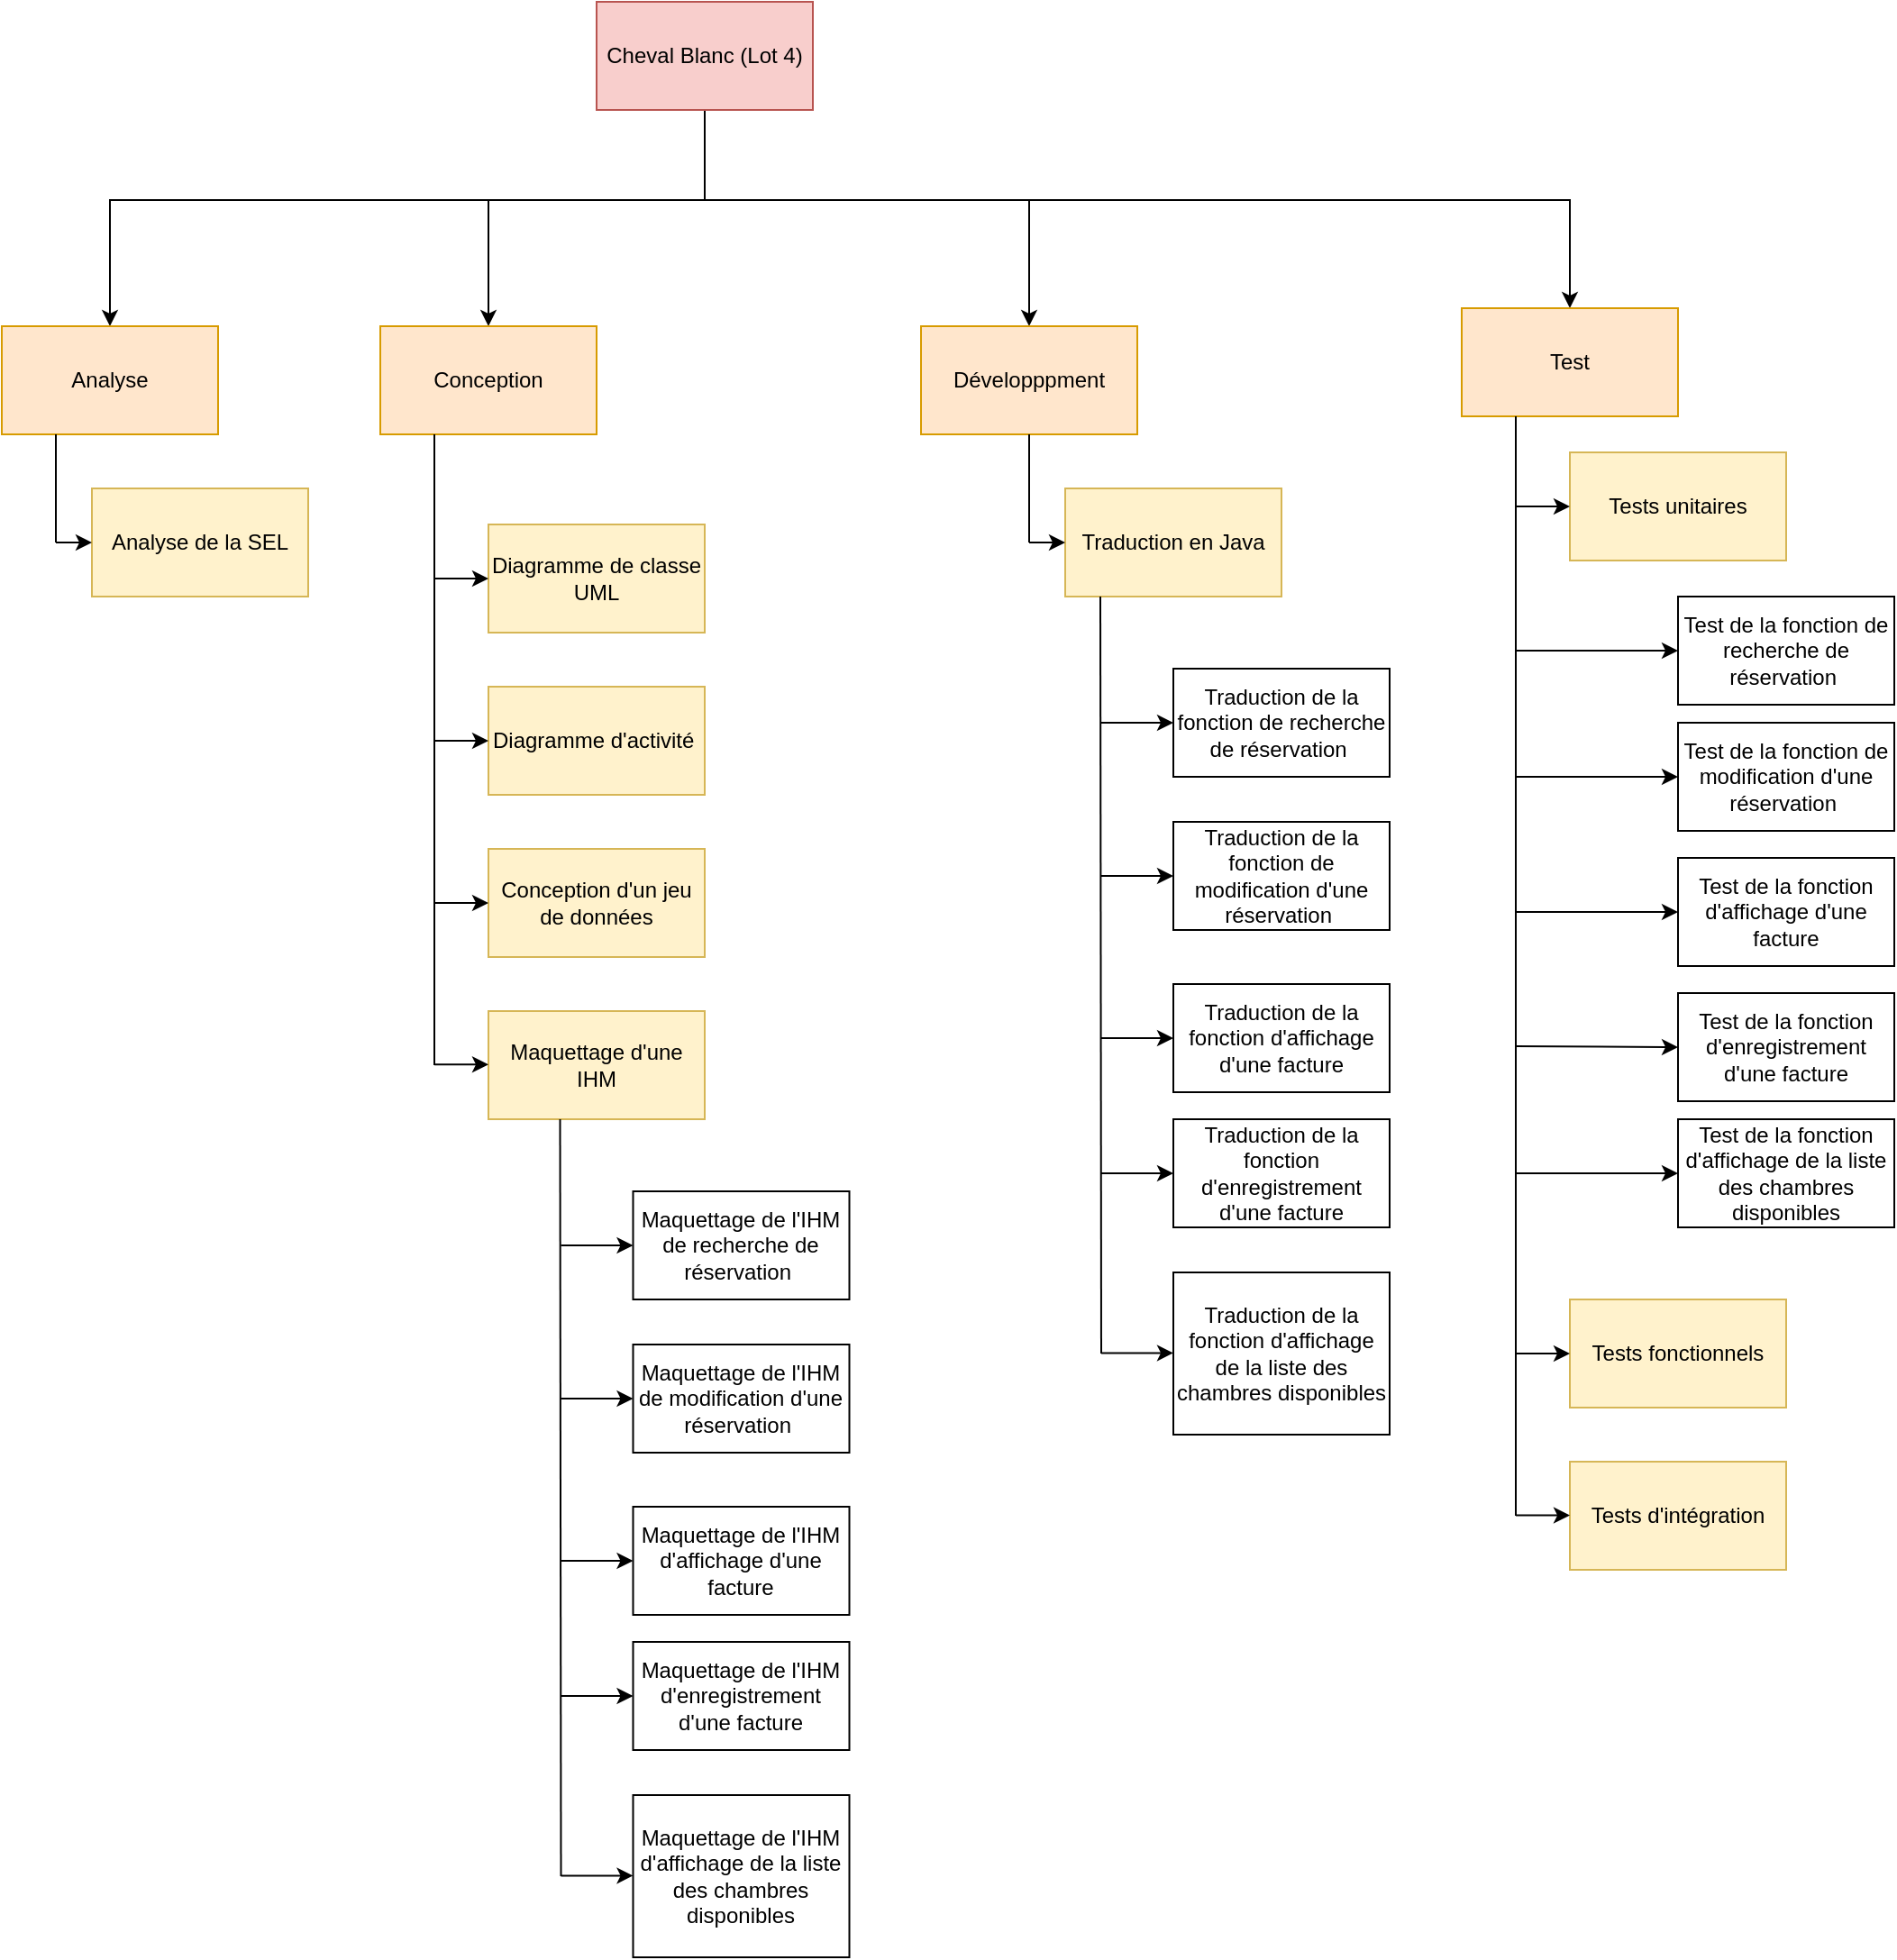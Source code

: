 <mxfile version="21.3.3" type="google">
  <diagram id="prtHgNgQTEPvFCAcTncT" name="Page-1">
    <mxGraphModel grid="1" page="1" gridSize="10" guides="1" tooltips="1" connect="1" arrows="1" fold="1" pageScale="1" pageWidth="4681" pageHeight="3300" math="0" shadow="0">
      <root>
        <mxCell id="0" />
        <mxCell id="1" parent="0" />
        <mxCell id="Zkujkbhn6-2JXxCw6m2m-19" style="edgeStyle=orthogonalEdgeStyle;rounded=0;orthogonalLoop=1;jettySize=auto;html=1;entryX=0.5;entryY=0;entryDx=0;entryDy=0;" edge="1" parent="1" source="Zkujkbhn6-2JXxCw6m2m-5" target="Zkujkbhn6-2JXxCw6m2m-8">
          <mxGeometry relative="1" as="geometry">
            <Array as="points">
              <mxPoint x="440" y="140" />
              <mxPoint x="920" y="140" />
            </Array>
          </mxGeometry>
        </mxCell>
        <mxCell id="Zkujkbhn6-2JXxCw6m2m-20" style="edgeStyle=orthogonalEdgeStyle;rounded=0;orthogonalLoop=1;jettySize=auto;html=1;entryX=0.5;entryY=0;entryDx=0;entryDy=0;" edge="1" parent="1" source="Zkujkbhn6-2JXxCw6m2m-5" target="Zkujkbhn6-2JXxCw6m2m-10">
          <mxGeometry relative="1" as="geometry">
            <Array as="points">
              <mxPoint x="440" y="140" />
              <mxPoint x="110" y="140" />
            </Array>
          </mxGeometry>
        </mxCell>
        <mxCell id="Zkujkbhn6-2JXxCw6m2m-21" style="edgeStyle=orthogonalEdgeStyle;rounded=0;orthogonalLoop=1;jettySize=auto;html=1;" edge="1" parent="1" source="Zkujkbhn6-2JXxCw6m2m-5" target="Zkujkbhn6-2JXxCw6m2m-6">
          <mxGeometry relative="1" as="geometry">
            <Array as="points">
              <mxPoint x="440" y="140" />
              <mxPoint x="320" y="140" />
            </Array>
          </mxGeometry>
        </mxCell>
        <mxCell id="Zkujkbhn6-2JXxCw6m2m-23" style="edgeStyle=orthogonalEdgeStyle;rounded=0;orthogonalLoop=1;jettySize=auto;html=1;entryX=0.5;entryY=0;entryDx=0;entryDy=0;" edge="1" parent="1" source="Zkujkbhn6-2JXxCw6m2m-5" target="Zkujkbhn6-2JXxCw6m2m-7">
          <mxGeometry relative="1" as="geometry">
            <Array as="points">
              <mxPoint x="440" y="140" />
              <mxPoint x="620" y="140" />
            </Array>
          </mxGeometry>
        </mxCell>
        <mxCell id="Zkujkbhn6-2JXxCw6m2m-5" value="Cheval Blanc (Lot 4)" style="rounded=0;whiteSpace=wrap;html=1;fillColor=#f8cecc;strokeColor=#b85450;" vertex="1" parent="1">
          <mxGeometry x="380" y="30" width="120" height="60" as="geometry" />
        </mxCell>
        <mxCell id="Zkujkbhn6-2JXxCw6m2m-6" value="Conception" style="rounded=0;whiteSpace=wrap;html=1;fillColor=#ffe6cc;strokeColor=#d79b00;" vertex="1" parent="1">
          <mxGeometry x="260" y="210" width="120" height="60" as="geometry" />
        </mxCell>
        <mxCell id="Zkujkbhn6-2JXxCw6m2m-7" value="Développpment" style="rounded=0;whiteSpace=wrap;html=1;fillColor=#ffe6cc;strokeColor=#d79b00;" vertex="1" parent="1">
          <mxGeometry x="560" y="210" width="120" height="60" as="geometry" />
        </mxCell>
        <mxCell id="Zkujkbhn6-2JXxCw6m2m-8" value="Test" style="rounded=0;whiteSpace=wrap;html=1;fillColor=#ffe6cc;strokeColor=#d79b00;" vertex="1" parent="1">
          <mxGeometry x="860" y="200" width="120" height="60" as="geometry" />
        </mxCell>
        <mxCell id="Zkujkbhn6-2JXxCw6m2m-10" value="Analyse" style="rounded=0;whiteSpace=wrap;html=1;fillColor=#ffe6cc;strokeColor=#d79b00;" vertex="1" parent="1">
          <mxGeometry x="50" y="210" width="120" height="60" as="geometry" />
        </mxCell>
        <mxCell id="mernTJKiMxwhh8ZJn1N3-9" value="Diagramme de classe UML" style="rounded=0;whiteSpace=wrap;html=1;fillColor=#fff2cc;strokeColor=#d6b656;" vertex="1" parent="1">
          <mxGeometry x="320" y="320" width="120" height="60" as="geometry" />
        </mxCell>
        <mxCell id="mernTJKiMxwhh8ZJn1N3-10" value="Diagramme d&#39;activité&amp;nbsp;" style="rounded=0;whiteSpace=wrap;html=1;fillColor=#fff2cc;strokeColor=#d6b656;" vertex="1" parent="1">
          <mxGeometry x="320" y="410" width="120" height="60" as="geometry" />
        </mxCell>
        <mxCell id="mernTJKiMxwhh8ZJn1N3-11" value="Traduction en Java" style="rounded=0;whiteSpace=wrap;html=1;fillColor=#fff2cc;strokeColor=#d6b656;" vertex="1" parent="1">
          <mxGeometry x="640" y="300" width="120" height="60" as="geometry" />
        </mxCell>
        <mxCell id="mernTJKiMxwhh8ZJn1N3-13" value="Tests unitaires" style="rounded=0;whiteSpace=wrap;html=1;fillColor=#fff2cc;strokeColor=#d6b656;" vertex="1" parent="1">
          <mxGeometry x="920" y="280" width="120" height="60" as="geometry" />
        </mxCell>
        <mxCell id="mernTJKiMxwhh8ZJn1N3-14" value="Tests fonctionnels" style="rounded=0;whiteSpace=wrap;html=1;fillColor=#fff2cc;strokeColor=#d6b656;" vertex="1" parent="1">
          <mxGeometry x="920" y="750" width="120" height="60" as="geometry" />
        </mxCell>
        <mxCell id="mernTJKiMxwhh8ZJn1N3-16" value="Analyse de la SEL" style="rounded=0;whiteSpace=wrap;html=1;fillColor=#fff2cc;strokeColor=#d6b656;" vertex="1" parent="1">
          <mxGeometry x="100" y="300" width="120" height="60" as="geometry" />
        </mxCell>
        <mxCell id="mernTJKiMxwhh8ZJn1N3-18" value="Traduction de la fonction de recherche de réservation&amp;nbsp;" style="rounded=0;whiteSpace=wrap;html=1;" vertex="1" parent="1">
          <mxGeometry x="700" y="400" width="120" height="60" as="geometry" />
        </mxCell>
        <mxCell id="mernTJKiMxwhh8ZJn1N3-19" value="Traduction de la fonction de modification d&#39;une réservation&amp;nbsp;" style="rounded=0;whiteSpace=wrap;html=1;" vertex="1" parent="1">
          <mxGeometry x="700" y="485" width="120" height="60" as="geometry" />
        </mxCell>
        <mxCell id="mernTJKiMxwhh8ZJn1N3-20" value="Traduction de la fonction d&#39;affichage d&#39;une facture" style="rounded=0;whiteSpace=wrap;html=1;" vertex="1" parent="1">
          <mxGeometry x="700" y="575" width="120" height="60" as="geometry" />
        </mxCell>
        <mxCell id="mernTJKiMxwhh8ZJn1N3-21" value="Traduction de la fonction d&#39;enregistrement d&#39;une facture" style="rounded=0;whiteSpace=wrap;html=1;" vertex="1" parent="1">
          <mxGeometry x="700" y="650" width="120" height="60" as="geometry" />
        </mxCell>
        <mxCell id="mernTJKiMxwhh8ZJn1N3-22" value="Traduction de la fonction d&#39;affichage de la liste des chambres disponibles" style="rounded=0;whiteSpace=wrap;html=1;" vertex="1" parent="1">
          <mxGeometry x="700" y="735" width="120" height="90" as="geometry" />
        </mxCell>
        <mxCell id="mernTJKiMxwhh8ZJn1N3-23" value="Test de la fonction de recherche de réservation&amp;nbsp;" style="rounded=0;whiteSpace=wrap;html=1;" vertex="1" parent="1">
          <mxGeometry x="980" y="360" width="120" height="60" as="geometry" />
        </mxCell>
        <mxCell id="mernTJKiMxwhh8ZJn1N3-24" value="Test de la fonction de modification d&#39;une réservation&amp;nbsp;" style="rounded=0;whiteSpace=wrap;html=1;" vertex="1" parent="1">
          <mxGeometry x="980" y="430" width="120" height="60" as="geometry" />
        </mxCell>
        <mxCell id="mernTJKiMxwhh8ZJn1N3-25" value="Test&amp;nbsp;de la fonction d&#39;affichage d&#39;une facture" style="rounded=0;whiteSpace=wrap;html=1;" vertex="1" parent="1">
          <mxGeometry x="980" y="505" width="120" height="60" as="geometry" />
        </mxCell>
        <mxCell id="mernTJKiMxwhh8ZJn1N3-26" value="Test&amp;nbsp;de la fonction d&#39;enregistrement d&#39;une facture" style="rounded=0;whiteSpace=wrap;html=1;" vertex="1" parent="1">
          <mxGeometry x="980" y="580" width="120" height="60" as="geometry" />
        </mxCell>
        <mxCell id="mernTJKiMxwhh8ZJn1N3-27" value="Test&amp;nbsp;de la fonction d&#39;affichage de la liste des chambres disponibles" style="rounded=0;whiteSpace=wrap;html=1;" vertex="1" parent="1">
          <mxGeometry x="980" y="650" width="120" height="60" as="geometry" />
        </mxCell>
        <mxCell id="mernTJKiMxwhh8ZJn1N3-30" value="Conception d&#39;un jeu de données" style="rounded=0;whiteSpace=wrap;html=1;fillColor=#fff2cc;strokeColor=#d6b656;" vertex="1" parent="1">
          <mxGeometry x="320" y="500" width="120" height="60" as="geometry" />
        </mxCell>
        <mxCell id="MDG9mEEB-skOTcv4vCbt-5" value="" style="endArrow=none;html=1;rounded=0;entryX=0.25;entryY=1;entryDx=0;entryDy=0;" edge="1" parent="1" target="Zkujkbhn6-2JXxCw6m2m-6">
          <mxGeometry width="50" height="50" relative="1" as="geometry">
            <mxPoint x="290" y="620" as="sourcePoint" />
            <mxPoint x="260" y="400" as="targetPoint" />
          </mxGeometry>
        </mxCell>
        <mxCell id="MDG9mEEB-skOTcv4vCbt-6" value="" style="endArrow=classic;html=1;rounded=0;entryX=0;entryY=0.5;entryDx=0;entryDy=0;" edge="1" parent="1" target="mernTJKiMxwhh8ZJn1N3-30">
          <mxGeometry width="50" height="50" relative="1" as="geometry">
            <mxPoint x="290" y="530" as="sourcePoint" />
            <mxPoint x="580" y="440" as="targetPoint" />
            <Array as="points" />
          </mxGeometry>
        </mxCell>
        <mxCell id="MDG9mEEB-skOTcv4vCbt-7" value="" style="endArrow=classic;html=1;rounded=0;entryX=0;entryY=0.5;entryDx=0;entryDy=0;" edge="1" parent="1" target="mernTJKiMxwhh8ZJn1N3-10">
          <mxGeometry width="50" height="50" relative="1" as="geometry">
            <mxPoint x="290" y="440" as="sourcePoint" />
            <mxPoint x="330" y="540" as="targetPoint" />
            <Array as="points" />
          </mxGeometry>
        </mxCell>
        <mxCell id="MDG9mEEB-skOTcv4vCbt-9" value="" style="endArrow=classic;html=1;rounded=0;entryX=0;entryY=0.5;entryDx=0;entryDy=0;" edge="1" parent="1" target="mernTJKiMxwhh8ZJn1N3-9">
          <mxGeometry width="50" height="50" relative="1" as="geometry">
            <mxPoint x="290" y="350" as="sourcePoint" />
            <mxPoint x="330" y="450" as="targetPoint" />
            <Array as="points" />
          </mxGeometry>
        </mxCell>
        <mxCell id="MDG9mEEB-skOTcv4vCbt-10" value="" style="endArrow=none;html=1;rounded=0;entryX=0.25;entryY=1;entryDx=0;entryDy=0;" edge="1" parent="1" target="Zkujkbhn6-2JXxCw6m2m-8">
          <mxGeometry width="50" height="50" relative="1" as="geometry">
            <mxPoint x="890" y="870" as="sourcePoint" />
            <mxPoint x="700" y="400" as="targetPoint" />
          </mxGeometry>
        </mxCell>
        <mxCell id="MDG9mEEB-skOTcv4vCbt-12" value="" style="endArrow=classic;html=1;rounded=0;entryX=0;entryY=0.5;entryDx=0;entryDy=0;" edge="1" parent="1" target="mernTJKiMxwhh8ZJn1N3-13">
          <mxGeometry width="50" height="50" relative="1" as="geometry">
            <mxPoint x="890" y="310" as="sourcePoint" />
            <mxPoint x="450" y="350" as="targetPoint" />
            <Array as="points" />
          </mxGeometry>
        </mxCell>
        <mxCell id="MDG9mEEB-skOTcv4vCbt-13" value="" style="endArrow=none;html=1;rounded=0;entryX=0.25;entryY=1;entryDx=0;entryDy=0;" edge="1" parent="1">
          <mxGeometry width="50" height="50" relative="1" as="geometry">
            <mxPoint x="890" y="680" as="sourcePoint" />
            <mxPoint x="890" y="340" as="targetPoint" />
          </mxGeometry>
        </mxCell>
        <mxCell id="MDG9mEEB-skOTcv4vCbt-14" value="" style="endArrow=classic;html=1;rounded=0;entryX=0;entryY=0.5;entryDx=0;entryDy=0;" edge="1" parent="1" target="mernTJKiMxwhh8ZJn1N3-25">
          <mxGeometry width="50" height="50" relative="1" as="geometry">
            <mxPoint x="890" y="535" as="sourcePoint" />
            <mxPoint x="920" y="600" as="targetPoint" />
            <Array as="points" />
          </mxGeometry>
        </mxCell>
        <mxCell id="MDG9mEEB-skOTcv4vCbt-15" value="" style="endArrow=classic;html=1;rounded=0;entryX=0;entryY=0.5;entryDx=0;entryDy=0;" edge="1" parent="1" target="mernTJKiMxwhh8ZJn1N3-24">
          <mxGeometry width="50" height="50" relative="1" as="geometry">
            <mxPoint x="890" y="460" as="sourcePoint" />
            <mxPoint x="920" y="510" as="targetPoint" />
            <Array as="points" />
          </mxGeometry>
        </mxCell>
        <mxCell id="MDG9mEEB-skOTcv4vCbt-16" value="" style="endArrow=classic;html=1;rounded=0;entryX=0;entryY=0.5;entryDx=0;entryDy=0;" edge="1" parent="1" target="mernTJKiMxwhh8ZJn1N3-23">
          <mxGeometry width="50" height="50" relative="1" as="geometry">
            <mxPoint x="890" y="390" as="sourcePoint" />
            <mxPoint x="920" y="420" as="targetPoint" />
            <Array as="points" />
          </mxGeometry>
        </mxCell>
        <mxCell id="MDG9mEEB-skOTcv4vCbt-17" value="" style="endArrow=classic;html=1;rounded=0;entryX=0;entryY=0.5;entryDx=0;entryDy=0;" edge="1" parent="1" target="mernTJKiMxwhh8ZJn1N3-26">
          <mxGeometry width="50" height="50" relative="1" as="geometry">
            <mxPoint x="890" y="609.5" as="sourcePoint" />
            <mxPoint x="930" y="609.5" as="targetPoint" />
            <Array as="points" />
          </mxGeometry>
        </mxCell>
        <mxCell id="MDG9mEEB-skOTcv4vCbt-18" value="" style="endArrow=classic;html=1;rounded=0;entryX=0;entryY=0.5;entryDx=0;entryDy=0;" edge="1" parent="1" target="mernTJKiMxwhh8ZJn1N3-27">
          <mxGeometry width="50" height="50" relative="1" as="geometry">
            <mxPoint x="890" y="680" as="sourcePoint" />
            <mxPoint x="940" y="619.5" as="targetPoint" />
            <Array as="points" />
          </mxGeometry>
        </mxCell>
        <mxCell id="MDG9mEEB-skOTcv4vCbt-19" value="" style="endArrow=none;html=1;rounded=0;entryX=0.25;entryY=1;entryDx=0;entryDy=0;" edge="1" parent="1">
          <mxGeometry width="50" height="50" relative="1" as="geometry">
            <mxPoint x="660" y="780" as="sourcePoint" />
            <mxPoint x="659.5" y="360" as="targetPoint" />
          </mxGeometry>
        </mxCell>
        <mxCell id="MDG9mEEB-skOTcv4vCbt-20" value="" style="endArrow=classic;html=1;rounded=0;" edge="1" parent="1">
          <mxGeometry width="50" height="50" relative="1" as="geometry">
            <mxPoint x="660" y="779.71" as="sourcePoint" />
            <mxPoint x="700" y="779.71" as="targetPoint" />
            <Array as="points" />
          </mxGeometry>
        </mxCell>
        <mxCell id="MDG9mEEB-skOTcv4vCbt-21" value="" style="endArrow=classic;html=1;rounded=0;entryX=0;entryY=0.5;entryDx=0;entryDy=0;" edge="1" parent="1" target="mernTJKiMxwhh8ZJn1N3-21">
          <mxGeometry width="50" height="50" relative="1" as="geometry">
            <mxPoint x="660" y="680" as="sourcePoint" />
            <mxPoint x="710" y="750" as="targetPoint" />
            <Array as="points" />
          </mxGeometry>
        </mxCell>
        <mxCell id="MDG9mEEB-skOTcv4vCbt-22" value="" style="endArrow=classic;html=1;rounded=0;entryX=0;entryY=0.5;entryDx=0;entryDy=0;" edge="1" parent="1" target="mernTJKiMxwhh8ZJn1N3-20">
          <mxGeometry width="50" height="50" relative="1" as="geometry">
            <mxPoint x="660" y="605" as="sourcePoint" />
            <mxPoint x="710" y="660" as="targetPoint" />
            <Array as="points" />
          </mxGeometry>
        </mxCell>
        <mxCell id="MDG9mEEB-skOTcv4vCbt-24" value="" style="endArrow=classic;html=1;rounded=0;entryX=0;entryY=0.5;entryDx=0;entryDy=0;" edge="1" parent="1" target="mernTJKiMxwhh8ZJn1N3-19">
          <mxGeometry width="50" height="50" relative="1" as="geometry">
            <mxPoint x="660" y="515" as="sourcePoint" />
            <mxPoint x="710" y="585" as="targetPoint" />
            <Array as="points" />
          </mxGeometry>
        </mxCell>
        <mxCell id="MDG9mEEB-skOTcv4vCbt-25" value="" style="endArrow=classic;html=1;rounded=0;entryX=0;entryY=0.5;entryDx=0;entryDy=0;" edge="1" parent="1" target="mernTJKiMxwhh8ZJn1N3-18">
          <mxGeometry width="50" height="50" relative="1" as="geometry">
            <mxPoint x="660" y="430" as="sourcePoint" />
            <mxPoint x="710" y="515" as="targetPoint" />
            <Array as="points" />
          </mxGeometry>
        </mxCell>
        <mxCell id="MDG9mEEB-skOTcv4vCbt-27" value="" style="endArrow=none;html=1;rounded=0;entryX=0.25;entryY=1;entryDx=0;entryDy=0;" edge="1" parent="1">
          <mxGeometry width="50" height="50" relative="1" as="geometry">
            <mxPoint x="620" y="330" as="sourcePoint" />
            <mxPoint x="620" y="270" as="targetPoint" />
          </mxGeometry>
        </mxCell>
        <mxCell id="MDG9mEEB-skOTcv4vCbt-28" value="" style="endArrow=classic;html=1;rounded=0;entryX=0;entryY=0.5;entryDx=0;entryDy=0;" edge="1" parent="1" target="mernTJKiMxwhh8ZJn1N3-11">
          <mxGeometry width="50" height="50" relative="1" as="geometry">
            <mxPoint x="620" y="330" as="sourcePoint" />
            <mxPoint x="430" y="360" as="targetPoint" />
            <Array as="points" />
          </mxGeometry>
        </mxCell>
        <mxCell id="MDG9mEEB-skOTcv4vCbt-29" value="" style="endArrow=none;html=1;rounded=0;entryX=0.25;entryY=1;entryDx=0;entryDy=0;" edge="1" parent="1">
          <mxGeometry width="50" height="50" relative="1" as="geometry">
            <mxPoint x="80" y="330" as="sourcePoint" />
            <mxPoint x="80" y="270" as="targetPoint" />
          </mxGeometry>
        </mxCell>
        <mxCell id="MDG9mEEB-skOTcv4vCbt-30" value="" style="endArrow=classic;html=1;rounded=0;entryX=0;entryY=0.5;entryDx=0;entryDy=0;" edge="1" parent="1">
          <mxGeometry width="50" height="50" relative="1" as="geometry">
            <mxPoint x="80" y="330" as="sourcePoint" />
            <mxPoint x="100" y="330" as="targetPoint" />
            <Array as="points" />
          </mxGeometry>
        </mxCell>
        <mxCell id="rq5sbfrSzsoSF-KYwCbY-3" value="Maquettage d&#39;une IHM" style="rounded=0;whiteSpace=wrap;html=1;fillColor=#fff2cc;strokeColor=#d6b656;" vertex="1" parent="1">
          <mxGeometry x="320" y="590" width="120" height="60" as="geometry" />
        </mxCell>
        <mxCell id="rq5sbfrSzsoSF-KYwCbY-4" value="Tests d&#39;intégration" style="rounded=0;whiteSpace=wrap;html=1;fillColor=#fff2cc;strokeColor=#d6b656;" vertex="1" parent="1">
          <mxGeometry x="920" y="840" width="120" height="60" as="geometry" />
        </mxCell>
        <mxCell id="rq5sbfrSzsoSF-KYwCbY-5" value="" style="endArrow=classic;html=1;rounded=0;entryX=0;entryY=0.5;entryDx=0;entryDy=0;" edge="1" parent="1">
          <mxGeometry width="50" height="50" relative="1" as="geometry">
            <mxPoint x="890" y="780" as="sourcePoint" />
            <mxPoint x="920" y="780" as="targetPoint" />
          </mxGeometry>
        </mxCell>
        <mxCell id="rq5sbfrSzsoSF-KYwCbY-6" value="" style="endArrow=classic;html=1;rounded=0;entryX=0;entryY=0.5;entryDx=0;entryDy=0;" edge="1" parent="1">
          <mxGeometry width="50" height="50" relative="1" as="geometry">
            <mxPoint x="890" y="869.8" as="sourcePoint" />
            <mxPoint x="920" y="869.8" as="targetPoint" />
          </mxGeometry>
        </mxCell>
        <mxCell id="rq5sbfrSzsoSF-KYwCbY-7" value="" style="endArrow=classic;html=1;rounded=0;entryX=0;entryY=0.5;entryDx=0;entryDy=0;" edge="1" parent="1">
          <mxGeometry width="50" height="50" relative="1" as="geometry">
            <mxPoint x="290" y="619.66" as="sourcePoint" />
            <mxPoint x="320" y="619.66" as="targetPoint" />
            <Array as="points" />
          </mxGeometry>
        </mxCell>
        <mxCell id="rq5sbfrSzsoSF-KYwCbY-9" value="Maquettage de l&#39;IHM de recherche de réservation&amp;nbsp;" style="rounded=0;whiteSpace=wrap;html=1;" vertex="1" parent="1">
          <mxGeometry x="400.25" y="690" width="120" height="60" as="geometry" />
        </mxCell>
        <mxCell id="rq5sbfrSzsoSF-KYwCbY-10" value="Maquettage de l&#39;IHM de modification d&#39;une réservation&amp;nbsp;" style="rounded=0;whiteSpace=wrap;html=1;" vertex="1" parent="1">
          <mxGeometry x="400.25" y="775" width="120" height="60" as="geometry" />
        </mxCell>
        <mxCell id="rq5sbfrSzsoSF-KYwCbY-11" value="Maquettage de l&#39;IHM d&#39;affichage d&#39;une facture" style="rounded=0;whiteSpace=wrap;html=1;" vertex="1" parent="1">
          <mxGeometry x="400.25" y="865" width="120" height="60" as="geometry" />
        </mxCell>
        <mxCell id="rq5sbfrSzsoSF-KYwCbY-12" value="Maquettage de l&#39;IHM d&#39;enregistrement d&#39;une facture" style="rounded=0;whiteSpace=wrap;html=1;" vertex="1" parent="1">
          <mxGeometry x="400.25" y="940" width="120" height="60" as="geometry" />
        </mxCell>
        <mxCell id="rq5sbfrSzsoSF-KYwCbY-13" value="Maquettage de l&#39;IHM d&#39;affichage de la liste des chambres disponibles" style="rounded=0;whiteSpace=wrap;html=1;" vertex="1" parent="1">
          <mxGeometry x="400.25" y="1025" width="120" height="90" as="geometry" />
        </mxCell>
        <mxCell id="rq5sbfrSzsoSF-KYwCbY-14" value="" style="endArrow=none;html=1;rounded=0;entryX=0.25;entryY=1;entryDx=0;entryDy=0;" edge="1" parent="1">
          <mxGeometry width="50" height="50" relative="1" as="geometry">
            <mxPoint x="360.25" y="1070" as="sourcePoint" />
            <mxPoint x="359.75" y="650" as="targetPoint" />
          </mxGeometry>
        </mxCell>
        <mxCell id="rq5sbfrSzsoSF-KYwCbY-15" value="" style="endArrow=classic;html=1;rounded=0;" edge="1" parent="1">
          <mxGeometry width="50" height="50" relative="1" as="geometry">
            <mxPoint x="360.25" y="1069.71" as="sourcePoint" />
            <mxPoint x="400.25" y="1069.71" as="targetPoint" />
            <Array as="points" />
          </mxGeometry>
        </mxCell>
        <mxCell id="rq5sbfrSzsoSF-KYwCbY-16" value="" style="endArrow=classic;html=1;rounded=0;entryX=0;entryY=0.5;entryDx=0;entryDy=0;" edge="1" parent="1" target="rq5sbfrSzsoSF-KYwCbY-12">
          <mxGeometry width="50" height="50" relative="1" as="geometry">
            <mxPoint x="360.25" y="970" as="sourcePoint" />
            <mxPoint x="410.25" y="1040" as="targetPoint" />
            <Array as="points" />
          </mxGeometry>
        </mxCell>
        <mxCell id="rq5sbfrSzsoSF-KYwCbY-17" value="" style="endArrow=classic;html=1;rounded=0;entryX=0;entryY=0.5;entryDx=0;entryDy=0;" edge="1" parent="1" target="rq5sbfrSzsoSF-KYwCbY-11">
          <mxGeometry width="50" height="50" relative="1" as="geometry">
            <mxPoint x="360.25" y="895" as="sourcePoint" />
            <mxPoint x="410.25" y="950" as="targetPoint" />
            <Array as="points" />
          </mxGeometry>
        </mxCell>
        <mxCell id="rq5sbfrSzsoSF-KYwCbY-18" value="" style="endArrow=classic;html=1;rounded=0;entryX=0;entryY=0.5;entryDx=0;entryDy=0;" edge="1" parent="1" target="rq5sbfrSzsoSF-KYwCbY-10">
          <mxGeometry width="50" height="50" relative="1" as="geometry">
            <mxPoint x="360.25" y="805" as="sourcePoint" />
            <mxPoint x="410.25" y="875" as="targetPoint" />
            <Array as="points" />
          </mxGeometry>
        </mxCell>
        <mxCell id="rq5sbfrSzsoSF-KYwCbY-19" value="" style="endArrow=classic;html=1;rounded=0;entryX=0;entryY=0.5;entryDx=0;entryDy=0;" edge="1" parent="1" target="rq5sbfrSzsoSF-KYwCbY-9">
          <mxGeometry width="50" height="50" relative="1" as="geometry">
            <mxPoint x="360.25" y="720" as="sourcePoint" />
            <mxPoint x="410.25" y="805" as="targetPoint" />
            <Array as="points" />
          </mxGeometry>
        </mxCell>
      </root>
    </mxGraphModel>
  </diagram>
</mxfile>
